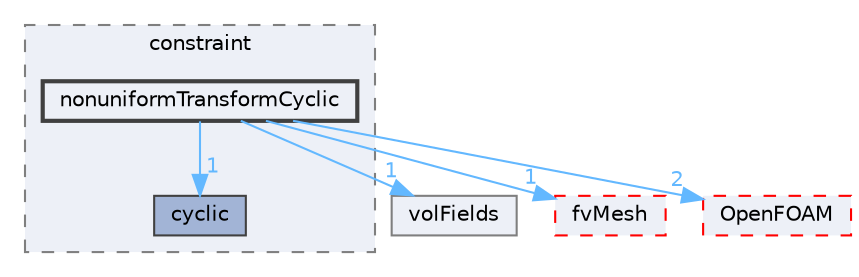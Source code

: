 digraph "src/finiteVolume/fields/fvPatchFields/constraint/nonuniformTransformCyclic"
{
 // LATEX_PDF_SIZE
  bgcolor="transparent";
  edge [fontname=Helvetica,fontsize=10,labelfontname=Helvetica,labelfontsize=10];
  node [fontname=Helvetica,fontsize=10,shape=box,height=0.2,width=0.4];
  compound=true
  subgraph clusterdir_dcf2f02ec1a1951cb48a5d6d97386405 {
    graph [ bgcolor="#edf0f7", pencolor="grey50", label="constraint", fontname=Helvetica,fontsize=10 style="filled,dashed", URL="dir_dcf2f02ec1a1951cb48a5d6d97386405.html",tooltip=""]
  dir_e9d67726b90b890b99d2b1019245a9c5 [label="cyclic", fillcolor="#a2b4d6", color="grey25", style="filled", URL="dir_e9d67726b90b890b99d2b1019245a9c5.html",tooltip=""];
  dir_4c806f57f2b58ec159ce8b8a0e2d59c2 [label="nonuniformTransformCyclic", fillcolor="#edf0f7", color="grey25", style="filled,bold", URL="dir_4c806f57f2b58ec159ce8b8a0e2d59c2.html",tooltip=""];
  }
  dir_bd8bf7fa65467c460a50eacc456ce356 [label="volFields", fillcolor="#edf0f7", color="grey50", style="filled", URL="dir_bd8bf7fa65467c460a50eacc456ce356.html",tooltip=""];
  dir_c382fa095c9c33d8673c0dd60aaef275 [label="fvMesh", fillcolor="#edf0f7", color="red", style="filled,dashed", URL="dir_c382fa095c9c33d8673c0dd60aaef275.html",tooltip=""];
  dir_c5473ff19b20e6ec4dfe5c310b3778a8 [label="OpenFOAM", fillcolor="#edf0f7", color="red", style="filled,dashed", URL="dir_c5473ff19b20e6ec4dfe5c310b3778a8.html",tooltip=""];
  dir_4c806f57f2b58ec159ce8b8a0e2d59c2->dir_bd8bf7fa65467c460a50eacc456ce356 [headlabel="1", labeldistance=1.5 headhref="dir_002578_004295.html" href="dir_002578_004295.html" color="steelblue1" fontcolor="steelblue1"];
  dir_4c806f57f2b58ec159ce8b8a0e2d59c2->dir_c382fa095c9c33d8673c0dd60aaef275 [headlabel="1", labeldistance=1.5 headhref="dir_002578_001544.html" href="dir_002578_001544.html" color="steelblue1" fontcolor="steelblue1"];
  dir_4c806f57f2b58ec159ce8b8a0e2d59c2->dir_c5473ff19b20e6ec4dfe5c310b3778a8 [headlabel="2", labeldistance=1.5 headhref="dir_002578_002695.html" href="dir_002578_002695.html" color="steelblue1" fontcolor="steelblue1"];
  dir_4c806f57f2b58ec159ce8b8a0e2d59c2->dir_e9d67726b90b890b99d2b1019245a9c5 [headlabel="1", labeldistance=1.5 headhref="dir_002578_000757.html" href="dir_002578_000757.html" color="steelblue1" fontcolor="steelblue1"];
}
